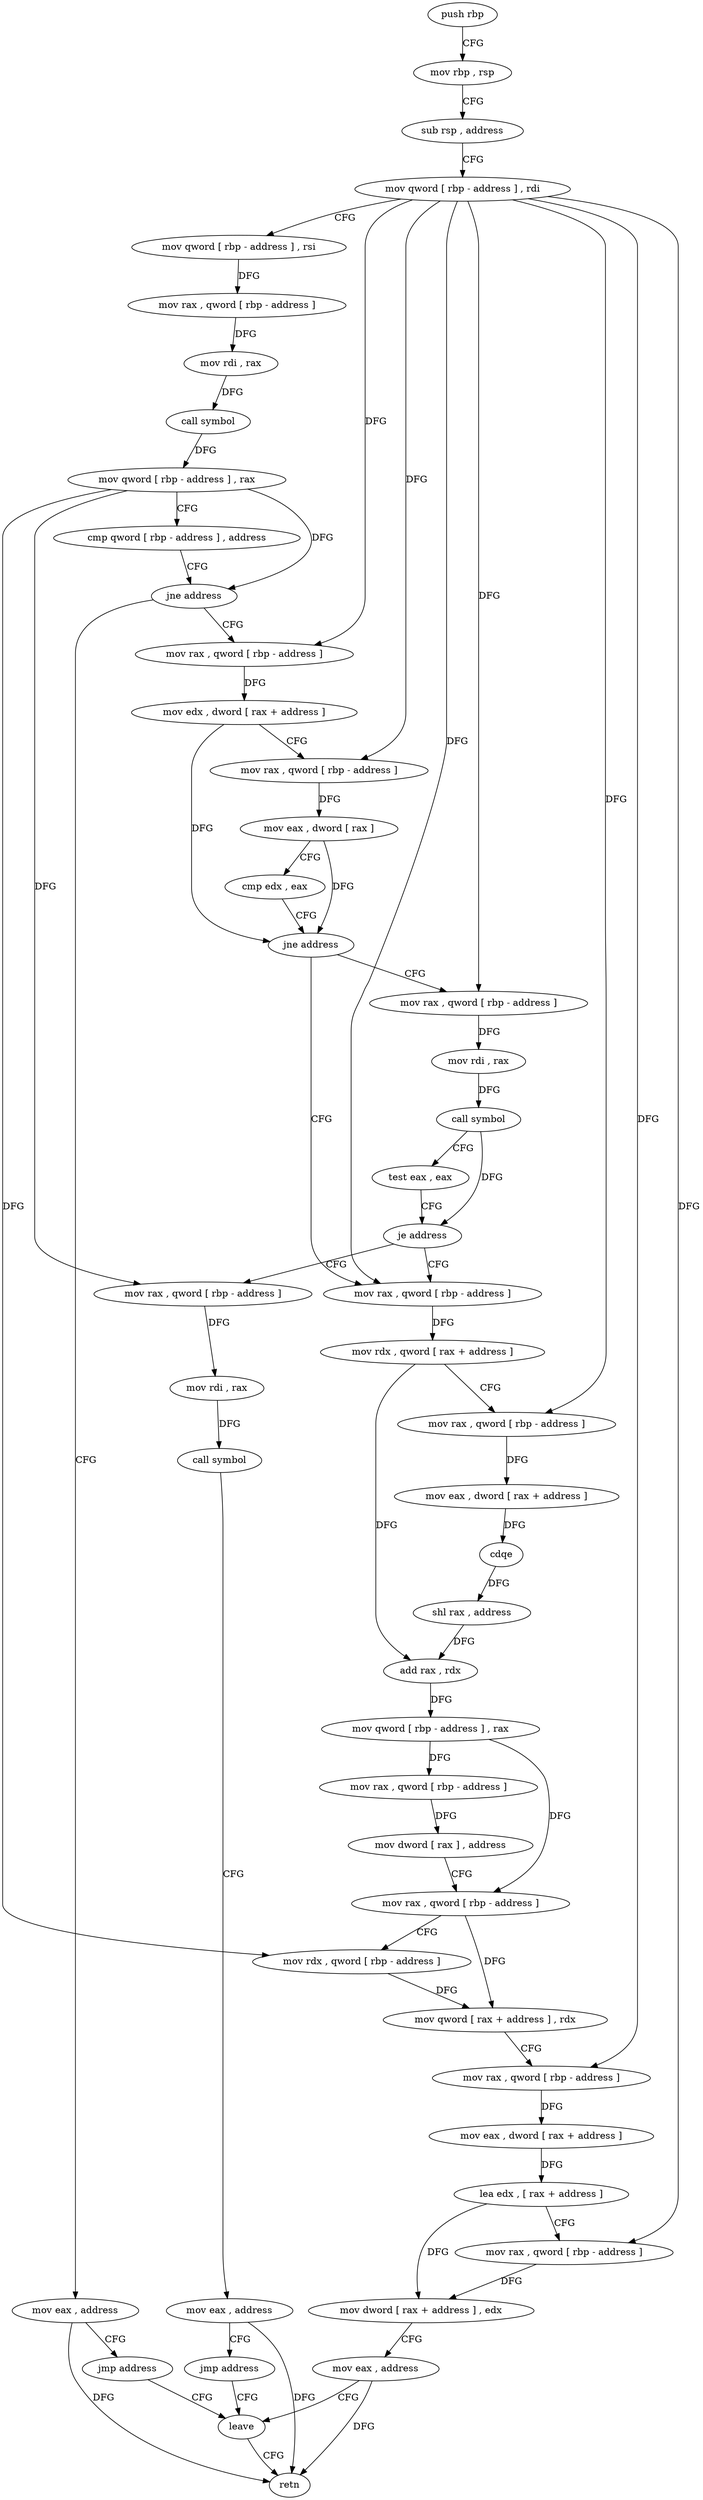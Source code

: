 digraph "func" {
"277936" [label = "push rbp" ]
"277937" [label = "mov rbp , rsp" ]
"277940" [label = "sub rsp , address" ]
"277944" [label = "mov qword [ rbp - address ] , rdi" ]
"277948" [label = "mov qword [ rbp - address ] , rsi" ]
"277952" [label = "mov rax , qword [ rbp - address ]" ]
"277956" [label = "mov rdi , rax" ]
"277959" [label = "call symbol" ]
"277964" [label = "mov qword [ rbp - address ] , rax" ]
"277968" [label = "cmp qword [ rbp - address ] , address" ]
"277973" [label = "jne address" ]
"277982" [label = "mov rax , qword [ rbp - address ]" ]
"277975" [label = "mov eax , address" ]
"277986" [label = "mov edx , dword [ rax + address ]" ]
"277989" [label = "mov rax , qword [ rbp - address ]" ]
"277993" [label = "mov eax , dword [ rax ]" ]
"277995" [label = "cmp edx , eax" ]
"277997" [label = "jne address" ]
"278034" [label = "mov rax , qword [ rbp - address ]" ]
"277999" [label = "mov rax , qword [ rbp - address ]" ]
"277980" [label = "jmp address" ]
"278106" [label = "leave" ]
"278038" [label = "mov rdx , qword [ rax + address ]" ]
"278042" [label = "mov rax , qword [ rbp - address ]" ]
"278046" [label = "mov eax , dword [ rax + address ]" ]
"278049" [label = "cdqe" ]
"278051" [label = "shl rax , address" ]
"278055" [label = "add rax , rdx" ]
"278058" [label = "mov qword [ rbp - address ] , rax" ]
"278062" [label = "mov rax , qword [ rbp - address ]" ]
"278066" [label = "mov dword [ rax ] , address" ]
"278072" [label = "mov rax , qword [ rbp - address ]" ]
"278076" [label = "mov rdx , qword [ rbp - address ]" ]
"278080" [label = "mov qword [ rax + address ] , rdx" ]
"278084" [label = "mov rax , qword [ rbp - address ]" ]
"278088" [label = "mov eax , dword [ rax + address ]" ]
"278091" [label = "lea edx , [ rax + address ]" ]
"278094" [label = "mov rax , qword [ rbp - address ]" ]
"278098" [label = "mov dword [ rax + address ] , edx" ]
"278101" [label = "mov eax , address" ]
"278003" [label = "mov rdi , rax" ]
"278006" [label = "call symbol" ]
"278011" [label = "test eax , eax" ]
"278013" [label = "je address" ]
"278015" [label = "mov rax , qword [ rbp - address ]" ]
"278107" [label = "retn" ]
"278019" [label = "mov rdi , rax" ]
"278022" [label = "call symbol" ]
"278027" [label = "mov eax , address" ]
"278032" [label = "jmp address" ]
"277936" -> "277937" [ label = "CFG" ]
"277937" -> "277940" [ label = "CFG" ]
"277940" -> "277944" [ label = "CFG" ]
"277944" -> "277948" [ label = "CFG" ]
"277944" -> "277982" [ label = "DFG" ]
"277944" -> "277989" [ label = "DFG" ]
"277944" -> "278034" [ label = "DFG" ]
"277944" -> "278042" [ label = "DFG" ]
"277944" -> "278084" [ label = "DFG" ]
"277944" -> "278094" [ label = "DFG" ]
"277944" -> "277999" [ label = "DFG" ]
"277948" -> "277952" [ label = "DFG" ]
"277952" -> "277956" [ label = "DFG" ]
"277956" -> "277959" [ label = "DFG" ]
"277959" -> "277964" [ label = "DFG" ]
"277964" -> "277968" [ label = "CFG" ]
"277964" -> "277973" [ label = "DFG" ]
"277964" -> "278076" [ label = "DFG" ]
"277964" -> "278015" [ label = "DFG" ]
"277968" -> "277973" [ label = "CFG" ]
"277973" -> "277982" [ label = "CFG" ]
"277973" -> "277975" [ label = "CFG" ]
"277982" -> "277986" [ label = "DFG" ]
"277975" -> "277980" [ label = "CFG" ]
"277975" -> "278107" [ label = "DFG" ]
"277986" -> "277989" [ label = "CFG" ]
"277986" -> "277997" [ label = "DFG" ]
"277989" -> "277993" [ label = "DFG" ]
"277993" -> "277995" [ label = "CFG" ]
"277993" -> "277997" [ label = "DFG" ]
"277995" -> "277997" [ label = "CFG" ]
"277997" -> "278034" [ label = "CFG" ]
"277997" -> "277999" [ label = "CFG" ]
"278034" -> "278038" [ label = "DFG" ]
"277999" -> "278003" [ label = "DFG" ]
"277980" -> "278106" [ label = "CFG" ]
"278106" -> "278107" [ label = "CFG" ]
"278038" -> "278042" [ label = "CFG" ]
"278038" -> "278055" [ label = "DFG" ]
"278042" -> "278046" [ label = "DFG" ]
"278046" -> "278049" [ label = "DFG" ]
"278049" -> "278051" [ label = "DFG" ]
"278051" -> "278055" [ label = "DFG" ]
"278055" -> "278058" [ label = "DFG" ]
"278058" -> "278062" [ label = "DFG" ]
"278058" -> "278072" [ label = "DFG" ]
"278062" -> "278066" [ label = "DFG" ]
"278066" -> "278072" [ label = "CFG" ]
"278072" -> "278076" [ label = "CFG" ]
"278072" -> "278080" [ label = "DFG" ]
"278076" -> "278080" [ label = "DFG" ]
"278080" -> "278084" [ label = "CFG" ]
"278084" -> "278088" [ label = "DFG" ]
"278088" -> "278091" [ label = "DFG" ]
"278091" -> "278094" [ label = "CFG" ]
"278091" -> "278098" [ label = "DFG" ]
"278094" -> "278098" [ label = "DFG" ]
"278098" -> "278101" [ label = "CFG" ]
"278101" -> "278106" [ label = "CFG" ]
"278101" -> "278107" [ label = "DFG" ]
"278003" -> "278006" [ label = "DFG" ]
"278006" -> "278011" [ label = "CFG" ]
"278006" -> "278013" [ label = "DFG" ]
"278011" -> "278013" [ label = "CFG" ]
"278013" -> "278034" [ label = "CFG" ]
"278013" -> "278015" [ label = "CFG" ]
"278015" -> "278019" [ label = "DFG" ]
"278019" -> "278022" [ label = "DFG" ]
"278022" -> "278027" [ label = "CFG" ]
"278027" -> "278032" [ label = "CFG" ]
"278027" -> "278107" [ label = "DFG" ]
"278032" -> "278106" [ label = "CFG" ]
}
